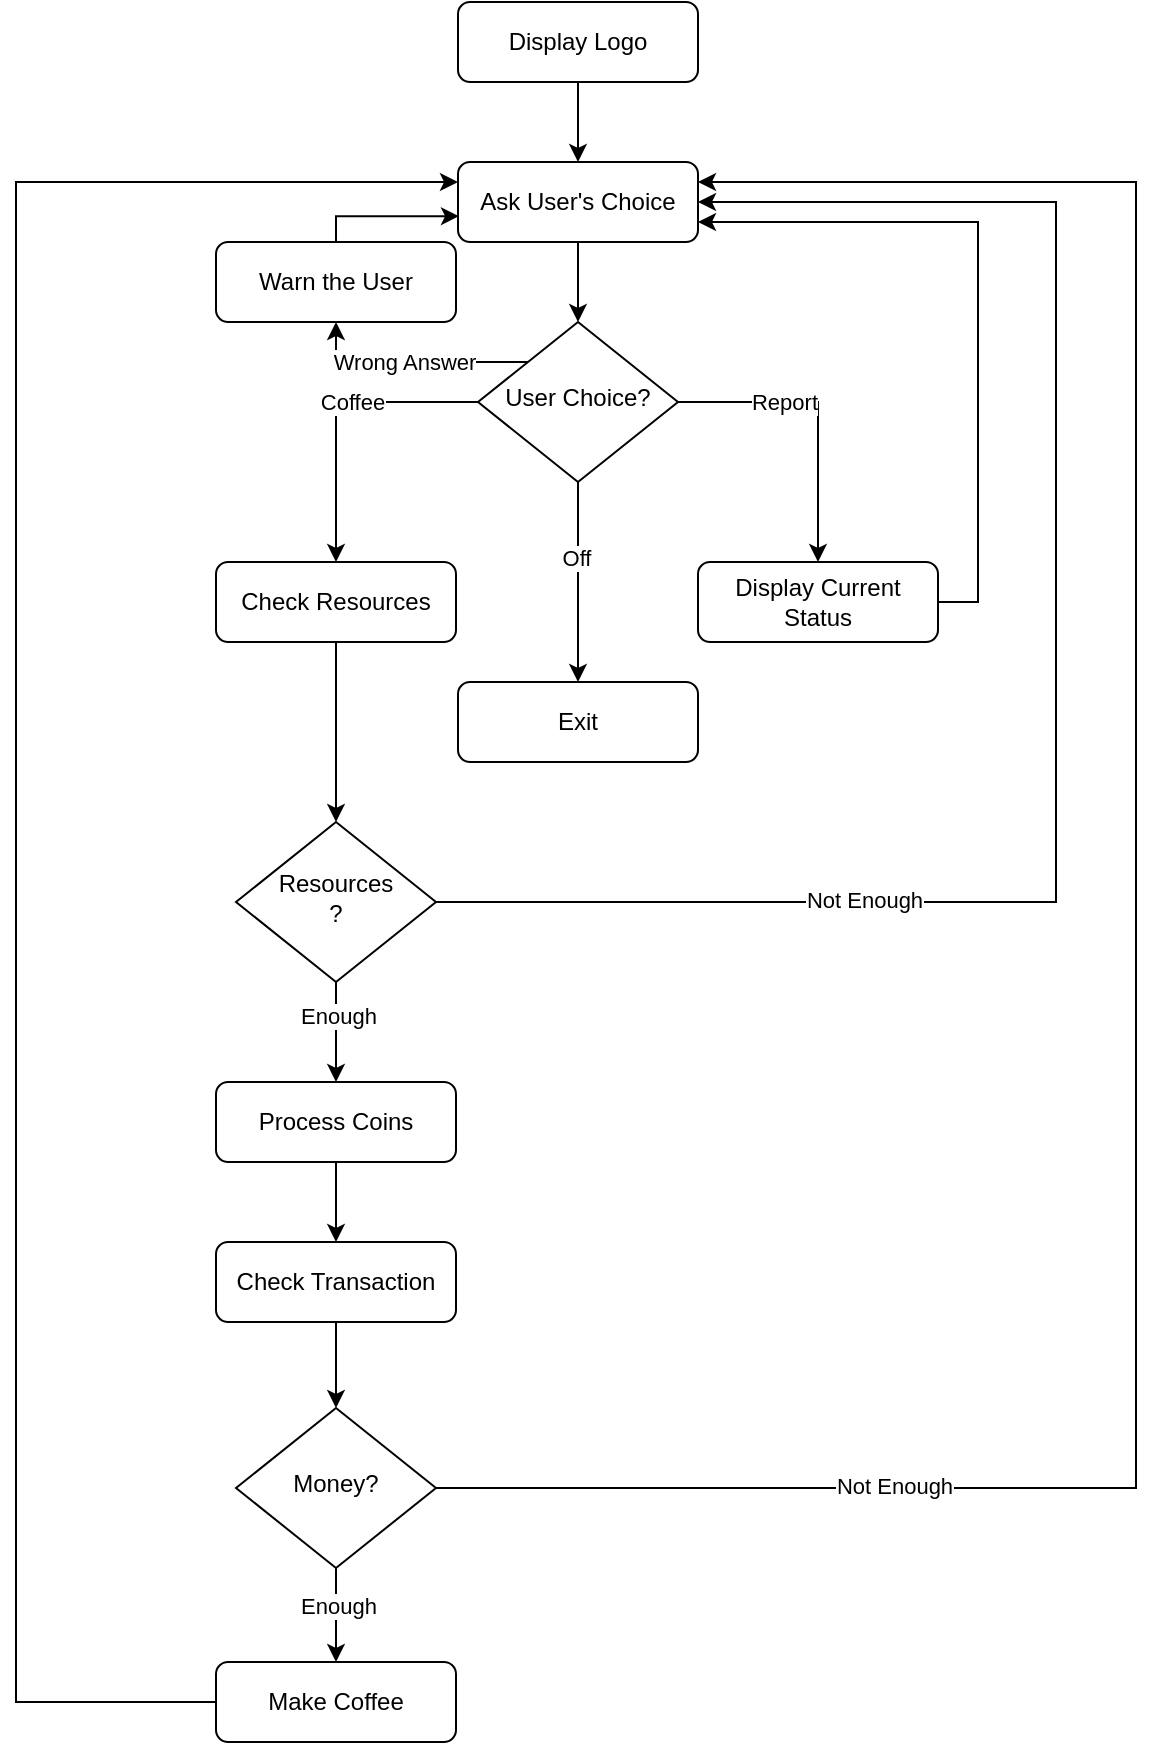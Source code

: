 <mxfile version="22.1.11" type="device">
  <diagram id="C5RBs43oDa-KdzZeNtuy" name="Page-1">
    <mxGraphModel dx="2442" dy="865" grid="1" gridSize="10" guides="1" tooltips="1" connect="1" arrows="1" fold="1" page="1" pageScale="1" pageWidth="827" pageHeight="1169" math="0" shadow="0">
      <root>
        <mxCell id="WIyWlLk6GJQsqaUBKTNV-0" />
        <mxCell id="WIyWlLk6GJQsqaUBKTNV-1" parent="WIyWlLk6GJQsqaUBKTNV-0" />
        <mxCell id="U7X_tH3Br_rgmOlKg-CG-17" style="edgeStyle=orthogonalEdgeStyle;rounded=0;orthogonalLoop=1;jettySize=auto;html=1;exitX=0.5;exitY=1;exitDx=0;exitDy=0;" edge="1" parent="WIyWlLk6GJQsqaUBKTNV-1" source="WIyWlLk6GJQsqaUBKTNV-3" target="WIyWlLk6GJQsqaUBKTNV-7">
          <mxGeometry relative="1" as="geometry" />
        </mxCell>
        <mxCell id="WIyWlLk6GJQsqaUBKTNV-3" value="Display Logo" style="rounded=1;whiteSpace=wrap;html=1;fontSize=12;glass=0;strokeWidth=1;shadow=0;" parent="WIyWlLk6GJQsqaUBKTNV-1" vertex="1">
          <mxGeometry x="161" y="80" width="120" height="40" as="geometry" />
        </mxCell>
        <mxCell id="U7X_tH3Br_rgmOlKg-CG-18" style="edgeStyle=orthogonalEdgeStyle;rounded=0;orthogonalLoop=1;jettySize=auto;html=1;exitX=0.5;exitY=1;exitDx=0;exitDy=0;entryX=0.5;entryY=0;entryDx=0;entryDy=0;" edge="1" parent="WIyWlLk6GJQsqaUBKTNV-1" source="WIyWlLk6GJQsqaUBKTNV-7" target="WIyWlLk6GJQsqaUBKTNV-10">
          <mxGeometry relative="1" as="geometry" />
        </mxCell>
        <mxCell id="WIyWlLk6GJQsqaUBKTNV-7" value="Ask User&#39;s Choice" style="rounded=1;whiteSpace=wrap;html=1;fontSize=12;glass=0;strokeWidth=1;shadow=0;" parent="WIyWlLk6GJQsqaUBKTNV-1" vertex="1">
          <mxGeometry x="161" y="160" width="120" height="40" as="geometry" />
        </mxCell>
        <mxCell id="U7X_tH3Br_rgmOlKg-CG-3" style="edgeStyle=orthogonalEdgeStyle;rounded=0;orthogonalLoop=1;jettySize=auto;html=1;exitX=1;exitY=0.5;exitDx=0;exitDy=0;entryX=0.5;entryY=0;entryDx=0;entryDy=0;" edge="1" parent="WIyWlLk6GJQsqaUBKTNV-1" source="WIyWlLk6GJQsqaUBKTNV-10" target="WIyWlLk6GJQsqaUBKTNV-12">
          <mxGeometry relative="1" as="geometry" />
        </mxCell>
        <mxCell id="U7X_tH3Br_rgmOlKg-CG-7" value="Report" style="edgeLabel;html=1;align=center;verticalAlign=middle;resizable=0;points=[];" vertex="1" connectable="0" parent="U7X_tH3Br_rgmOlKg-CG-3">
          <mxGeometry x="-0.296" relative="1" as="geometry">
            <mxPoint as="offset" />
          </mxGeometry>
        </mxCell>
        <mxCell id="U7X_tH3Br_rgmOlKg-CG-5" style="edgeStyle=orthogonalEdgeStyle;rounded=0;orthogonalLoop=1;jettySize=auto;html=1;exitX=0.5;exitY=1;exitDx=0;exitDy=0;entryX=0.5;entryY=0;entryDx=0;entryDy=0;" edge="1" parent="WIyWlLk6GJQsqaUBKTNV-1" source="WIyWlLk6GJQsqaUBKTNV-10" target="U7X_tH3Br_rgmOlKg-CG-4">
          <mxGeometry relative="1" as="geometry" />
        </mxCell>
        <mxCell id="U7X_tH3Br_rgmOlKg-CG-6" value="Off" style="edgeLabel;html=1;align=center;verticalAlign=middle;resizable=0;points=[];" vertex="1" connectable="0" parent="U7X_tH3Br_rgmOlKg-CG-5">
          <mxGeometry x="-0.244" y="-1" relative="1" as="geometry">
            <mxPoint as="offset" />
          </mxGeometry>
        </mxCell>
        <mxCell id="U7X_tH3Br_rgmOlKg-CG-8" style="edgeStyle=orthogonalEdgeStyle;rounded=0;orthogonalLoop=1;jettySize=auto;html=1;exitX=0;exitY=0.5;exitDx=0;exitDy=0;entryX=0.5;entryY=0;entryDx=0;entryDy=0;" edge="1" parent="WIyWlLk6GJQsqaUBKTNV-1" source="WIyWlLk6GJQsqaUBKTNV-10" target="WIyWlLk6GJQsqaUBKTNV-11">
          <mxGeometry relative="1" as="geometry" />
        </mxCell>
        <mxCell id="U7X_tH3Br_rgmOlKg-CG-9" value="Coffee" style="edgeLabel;html=1;align=center;verticalAlign=middle;resizable=0;points=[];" vertex="1" connectable="0" parent="U7X_tH3Br_rgmOlKg-CG-8">
          <mxGeometry x="-0.157" relative="1" as="geometry">
            <mxPoint as="offset" />
          </mxGeometry>
        </mxCell>
        <mxCell id="U7X_tH3Br_rgmOlKg-CG-72" style="edgeStyle=orthogonalEdgeStyle;rounded=0;orthogonalLoop=1;jettySize=auto;html=1;exitX=0;exitY=0;exitDx=0;exitDy=0;entryX=0.5;entryY=1;entryDx=0;entryDy=0;" edge="1" parent="WIyWlLk6GJQsqaUBKTNV-1" source="WIyWlLk6GJQsqaUBKTNV-10" target="U7X_tH3Br_rgmOlKg-CG-70">
          <mxGeometry relative="1" as="geometry" />
        </mxCell>
        <mxCell id="U7X_tH3Br_rgmOlKg-CG-73" value="Wrong Answer" style="edgeLabel;html=1;align=center;verticalAlign=middle;resizable=0;points=[];" vertex="1" connectable="0" parent="U7X_tH3Br_rgmOlKg-CG-72">
          <mxGeometry x="0.069" relative="1" as="geometry">
            <mxPoint as="offset" />
          </mxGeometry>
        </mxCell>
        <mxCell id="WIyWlLk6GJQsqaUBKTNV-10" value="User Choice?" style="rhombus;whiteSpace=wrap;html=1;shadow=0;fontFamily=Helvetica;fontSize=12;align=center;strokeWidth=1;spacing=6;spacingTop=-4;" parent="WIyWlLk6GJQsqaUBKTNV-1" vertex="1">
          <mxGeometry x="171" y="240" width="100" height="80" as="geometry" />
        </mxCell>
        <mxCell id="U7X_tH3Br_rgmOlKg-CG-22" style="edgeStyle=orthogonalEdgeStyle;rounded=0;orthogonalLoop=1;jettySize=auto;html=1;exitX=0.5;exitY=1;exitDx=0;exitDy=0;entryX=0.5;entryY=0;entryDx=0;entryDy=0;" edge="1" parent="WIyWlLk6GJQsqaUBKTNV-1" source="WIyWlLk6GJQsqaUBKTNV-11" target="U7X_tH3Br_rgmOlKg-CG-19">
          <mxGeometry relative="1" as="geometry" />
        </mxCell>
        <mxCell id="WIyWlLk6GJQsqaUBKTNV-11" value="Check Resources" style="rounded=1;whiteSpace=wrap;html=1;fontSize=12;glass=0;strokeWidth=1;shadow=0;" parent="WIyWlLk6GJQsqaUBKTNV-1" vertex="1">
          <mxGeometry x="40" y="360" width="120" height="40" as="geometry" />
        </mxCell>
        <mxCell id="U7X_tH3Br_rgmOlKg-CG-60" style="edgeStyle=orthogonalEdgeStyle;rounded=0;orthogonalLoop=1;jettySize=auto;html=1;exitX=1;exitY=0.5;exitDx=0;exitDy=0;entryX=1;entryY=0.75;entryDx=0;entryDy=0;" edge="1" parent="WIyWlLk6GJQsqaUBKTNV-1" source="WIyWlLk6GJQsqaUBKTNV-12" target="WIyWlLk6GJQsqaUBKTNV-7">
          <mxGeometry relative="1" as="geometry" />
        </mxCell>
        <mxCell id="WIyWlLk6GJQsqaUBKTNV-12" value="Display Current Status" style="rounded=1;whiteSpace=wrap;html=1;fontSize=12;glass=0;strokeWidth=1;shadow=0;" parent="WIyWlLk6GJQsqaUBKTNV-1" vertex="1">
          <mxGeometry x="281" y="360" width="120" height="40" as="geometry" />
        </mxCell>
        <mxCell id="U7X_tH3Br_rgmOlKg-CG-4" value="Exit" style="rounded=1;whiteSpace=wrap;html=1;fontSize=12;glass=0;strokeWidth=1;shadow=0;" vertex="1" parent="WIyWlLk6GJQsqaUBKTNV-1">
          <mxGeometry x="161" y="420" width="120" height="40" as="geometry" />
        </mxCell>
        <mxCell id="U7X_tH3Br_rgmOlKg-CG-25" style="edgeStyle=orthogonalEdgeStyle;rounded=0;orthogonalLoop=1;jettySize=auto;html=1;exitX=0.5;exitY=1;exitDx=0;exitDy=0;entryX=0.5;entryY=0;entryDx=0;entryDy=0;" edge="1" parent="WIyWlLk6GJQsqaUBKTNV-1" source="U7X_tH3Br_rgmOlKg-CG-19" target="U7X_tH3Br_rgmOlKg-CG-24">
          <mxGeometry relative="1" as="geometry" />
        </mxCell>
        <mxCell id="U7X_tH3Br_rgmOlKg-CG-34" value="Enough" style="edgeLabel;html=1;align=center;verticalAlign=middle;resizable=0;points=[];" vertex="1" connectable="0" parent="U7X_tH3Br_rgmOlKg-CG-25">
          <mxGeometry x="-0.311" y="1" relative="1" as="geometry">
            <mxPoint as="offset" />
          </mxGeometry>
        </mxCell>
        <mxCell id="U7X_tH3Br_rgmOlKg-CG-61" style="edgeStyle=orthogonalEdgeStyle;rounded=0;orthogonalLoop=1;jettySize=auto;html=1;exitX=1;exitY=0.5;exitDx=0;exitDy=0;entryX=1;entryY=0.5;entryDx=0;entryDy=0;" edge="1" parent="WIyWlLk6GJQsqaUBKTNV-1" source="U7X_tH3Br_rgmOlKg-CG-19" target="WIyWlLk6GJQsqaUBKTNV-7">
          <mxGeometry relative="1" as="geometry">
            <Array as="points">
              <mxPoint x="460" y="530" />
              <mxPoint x="460" y="180" />
            </Array>
          </mxGeometry>
        </mxCell>
        <mxCell id="U7X_tH3Br_rgmOlKg-CG-62" value="Not Enough" style="edgeLabel;html=1;align=center;verticalAlign=middle;resizable=0;points=[];" vertex="1" connectable="0" parent="U7X_tH3Br_rgmOlKg-CG-61">
          <mxGeometry x="-0.491" y="1" relative="1" as="geometry">
            <mxPoint as="offset" />
          </mxGeometry>
        </mxCell>
        <mxCell id="U7X_tH3Br_rgmOlKg-CG-19" value="Resources&lt;br&gt;?" style="rhombus;whiteSpace=wrap;html=1;shadow=0;fontFamily=Helvetica;fontSize=12;align=center;strokeWidth=1;spacing=6;spacingTop=-4;" vertex="1" parent="WIyWlLk6GJQsqaUBKTNV-1">
          <mxGeometry x="50" y="490" width="100" height="80" as="geometry" />
        </mxCell>
        <mxCell id="U7X_tH3Br_rgmOlKg-CG-29" style="edgeStyle=orthogonalEdgeStyle;rounded=0;orthogonalLoop=1;jettySize=auto;html=1;exitX=0.5;exitY=1;exitDx=0;exitDy=0;entryX=0.5;entryY=0;entryDx=0;entryDy=0;" edge="1" parent="WIyWlLk6GJQsqaUBKTNV-1" source="U7X_tH3Br_rgmOlKg-CG-24" target="U7X_tH3Br_rgmOlKg-CG-26">
          <mxGeometry relative="1" as="geometry" />
        </mxCell>
        <mxCell id="U7X_tH3Br_rgmOlKg-CG-24" value="Process Coins" style="rounded=1;whiteSpace=wrap;html=1;fontSize=12;glass=0;strokeWidth=1;shadow=0;" vertex="1" parent="WIyWlLk6GJQsqaUBKTNV-1">
          <mxGeometry x="40" y="620" width="120" height="40" as="geometry" />
        </mxCell>
        <mxCell id="U7X_tH3Br_rgmOlKg-CG-35" style="edgeStyle=orthogonalEdgeStyle;rounded=0;orthogonalLoop=1;jettySize=auto;html=1;exitX=0.5;exitY=1;exitDx=0;exitDy=0;entryX=0.5;entryY=0;entryDx=0;entryDy=0;" edge="1" parent="WIyWlLk6GJQsqaUBKTNV-1" source="U7X_tH3Br_rgmOlKg-CG-26" target="U7X_tH3Br_rgmOlKg-CG-30">
          <mxGeometry relative="1" as="geometry" />
        </mxCell>
        <mxCell id="U7X_tH3Br_rgmOlKg-CG-26" value="Check Transaction" style="rounded=1;whiteSpace=wrap;html=1;fontSize=12;glass=0;strokeWidth=1;shadow=0;" vertex="1" parent="WIyWlLk6GJQsqaUBKTNV-1">
          <mxGeometry x="40" y="700" width="120" height="40" as="geometry" />
        </mxCell>
        <mxCell id="U7X_tH3Br_rgmOlKg-CG-41" style="edgeStyle=orthogonalEdgeStyle;rounded=0;orthogonalLoop=1;jettySize=auto;html=1;exitX=0.5;exitY=1;exitDx=0;exitDy=0;entryX=0.5;entryY=0;entryDx=0;entryDy=0;" edge="1" parent="WIyWlLk6GJQsqaUBKTNV-1" source="U7X_tH3Br_rgmOlKg-CG-30" target="U7X_tH3Br_rgmOlKg-CG-40">
          <mxGeometry relative="1" as="geometry" />
        </mxCell>
        <mxCell id="U7X_tH3Br_rgmOlKg-CG-50" value="Enough" style="edgeLabel;html=1;align=center;verticalAlign=middle;resizable=0;points=[];" vertex="1" connectable="0" parent="U7X_tH3Br_rgmOlKg-CG-41">
          <mxGeometry x="-0.206" y="1" relative="1" as="geometry">
            <mxPoint as="offset" />
          </mxGeometry>
        </mxCell>
        <mxCell id="U7X_tH3Br_rgmOlKg-CG-63" style="edgeStyle=orthogonalEdgeStyle;rounded=0;orthogonalLoop=1;jettySize=auto;html=1;exitX=1;exitY=0.5;exitDx=0;exitDy=0;entryX=1;entryY=0.25;entryDx=0;entryDy=0;" edge="1" parent="WIyWlLk6GJQsqaUBKTNV-1" source="U7X_tH3Br_rgmOlKg-CG-30" target="WIyWlLk6GJQsqaUBKTNV-7">
          <mxGeometry relative="1" as="geometry">
            <Array as="points">
              <mxPoint x="500" y="823" />
              <mxPoint x="500" y="170" />
            </Array>
          </mxGeometry>
        </mxCell>
        <mxCell id="U7X_tH3Br_rgmOlKg-CG-64" value="Not Enough" style="edgeLabel;html=1;align=center;verticalAlign=middle;resizable=0;points=[];" vertex="1" connectable="0" parent="U7X_tH3Br_rgmOlKg-CG-63">
          <mxGeometry x="-0.626" y="1" relative="1" as="geometry">
            <mxPoint as="offset" />
          </mxGeometry>
        </mxCell>
        <mxCell id="U7X_tH3Br_rgmOlKg-CG-30" value="Money?" style="rhombus;whiteSpace=wrap;html=1;shadow=0;fontFamily=Helvetica;fontSize=12;align=center;strokeWidth=1;spacing=6;spacingTop=-4;" vertex="1" parent="WIyWlLk6GJQsqaUBKTNV-1">
          <mxGeometry x="50" y="783" width="100" height="80" as="geometry" />
        </mxCell>
        <mxCell id="U7X_tH3Br_rgmOlKg-CG-67" style="edgeStyle=orthogonalEdgeStyle;rounded=0;orthogonalLoop=1;jettySize=auto;html=1;exitX=0;exitY=0.5;exitDx=0;exitDy=0;entryX=0;entryY=0.25;entryDx=0;entryDy=0;" edge="1" parent="WIyWlLk6GJQsqaUBKTNV-1" source="U7X_tH3Br_rgmOlKg-CG-40" target="WIyWlLk6GJQsqaUBKTNV-7">
          <mxGeometry relative="1" as="geometry">
            <Array as="points">
              <mxPoint x="-60" y="930" />
              <mxPoint x="-60" y="170" />
            </Array>
          </mxGeometry>
        </mxCell>
        <mxCell id="U7X_tH3Br_rgmOlKg-CG-40" value="Make Coffee" style="rounded=1;whiteSpace=wrap;html=1;fontSize=12;glass=0;strokeWidth=1;shadow=0;" vertex="1" parent="WIyWlLk6GJQsqaUBKTNV-1">
          <mxGeometry x="40" y="910" width="120" height="40" as="geometry" />
        </mxCell>
        <mxCell id="U7X_tH3Br_rgmOlKg-CG-70" value="Warn the User" style="rounded=1;whiteSpace=wrap;html=1;fontSize=12;glass=0;strokeWidth=1;shadow=0;" vertex="1" parent="WIyWlLk6GJQsqaUBKTNV-1">
          <mxGeometry x="40" y="200" width="120" height="40" as="geometry" />
        </mxCell>
        <mxCell id="U7X_tH3Br_rgmOlKg-CG-74" style="edgeStyle=orthogonalEdgeStyle;rounded=0;orthogonalLoop=1;jettySize=auto;html=1;exitX=0.5;exitY=0;exitDx=0;exitDy=0;entryX=0.004;entryY=0.677;entryDx=0;entryDy=0;entryPerimeter=0;" edge="1" parent="WIyWlLk6GJQsqaUBKTNV-1" source="U7X_tH3Br_rgmOlKg-CG-70" target="WIyWlLk6GJQsqaUBKTNV-7">
          <mxGeometry relative="1" as="geometry">
            <Array as="points">
              <mxPoint x="100" y="187" />
            </Array>
          </mxGeometry>
        </mxCell>
      </root>
    </mxGraphModel>
  </diagram>
</mxfile>
